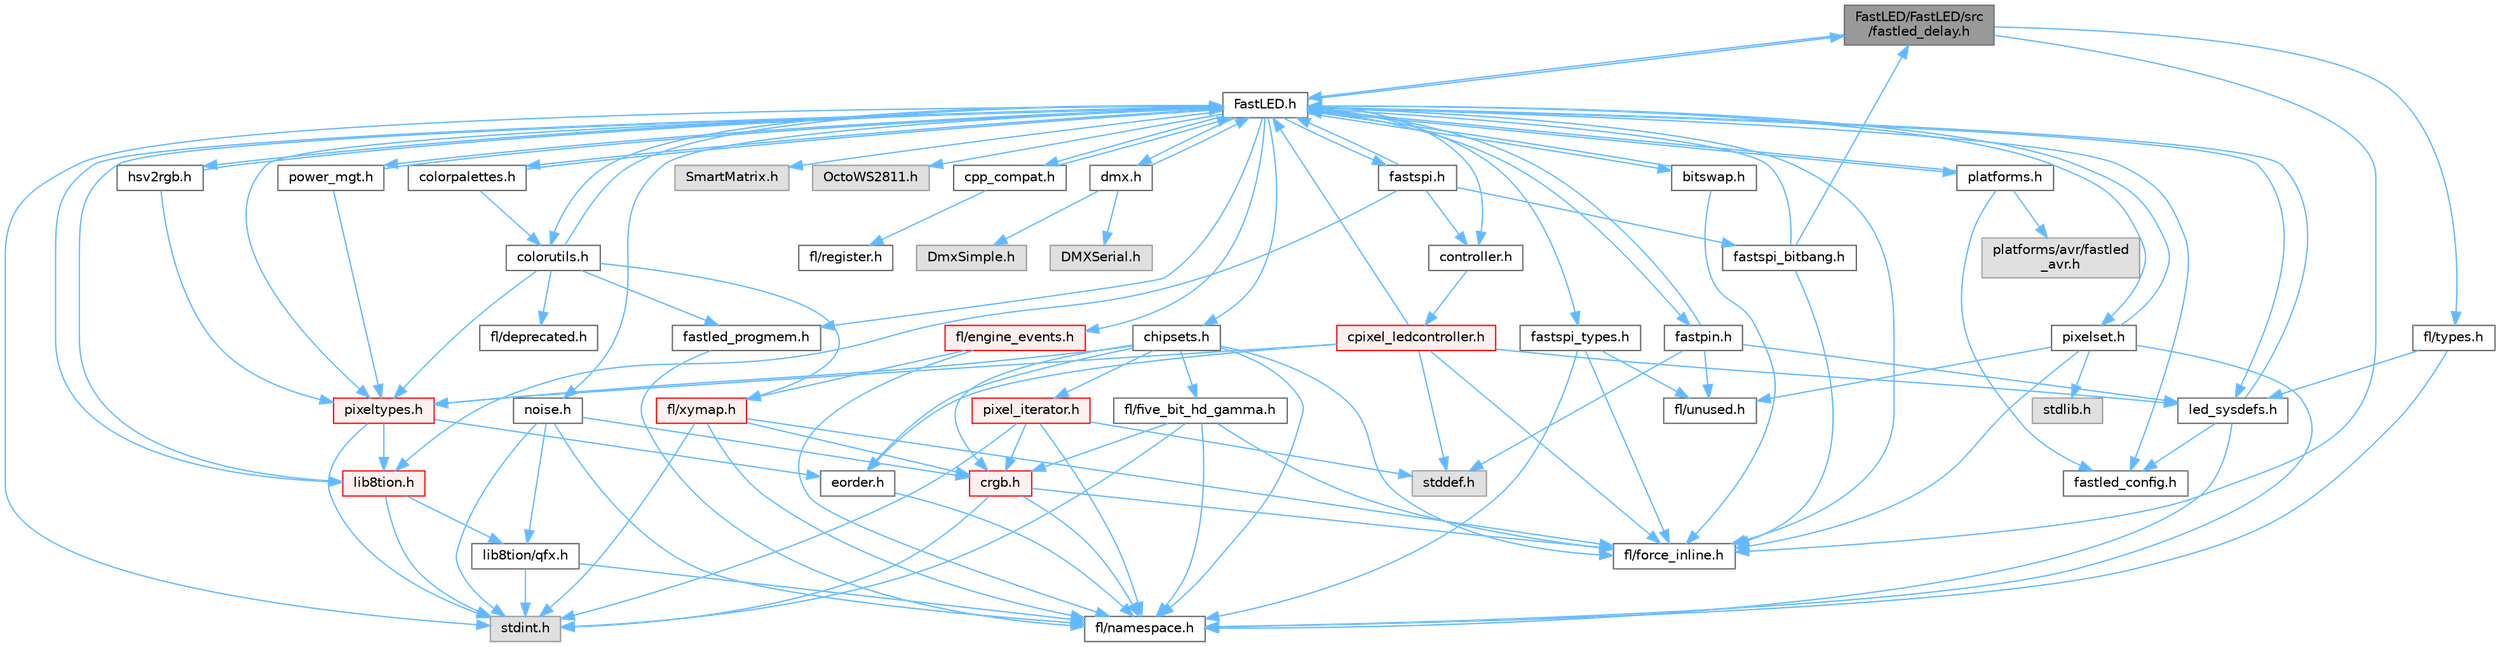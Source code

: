 digraph "FastLED/FastLED/src/fastled_delay.h"
{
 // LATEX_PDF_SIZE
  bgcolor="transparent";
  edge [fontname=Helvetica,fontsize=10,labelfontname=Helvetica,labelfontsize=10];
  node [fontname=Helvetica,fontsize=10,shape=box,height=0.2,width=0.4];
  Node1 [id="Node000001",label="FastLED/FastLED/src\l/fastled_delay.h",height=0.2,width=0.4,color="gray40", fillcolor="grey60", style="filled", fontcolor="black",tooltip="Utility functions and classes for managing delay cycles."];
  Node1 -> Node2 [id="edge1_Node000001_Node000002",color="steelblue1",style="solid",tooltip=" "];
  Node2 [id="Node000002",label="FastLED.h",height=0.2,width=0.4,color="grey40", fillcolor="white", style="filled",URL="$db/d97/_fast_l_e_d_8h.html",tooltip="central include file for FastLED, defines the CFastLED class/object"];
  Node2 -> Node3 [id="edge2_Node000002_Node000003",color="steelblue1",style="solid",tooltip=" "];
  Node3 [id="Node000003",label="stdint.h",height=0.2,width=0.4,color="grey60", fillcolor="#E0E0E0", style="filled",tooltip=" "];
  Node2 -> Node4 [id="edge3_Node000002_Node000004",color="steelblue1",style="solid",tooltip=" "];
  Node4 [id="Node000004",label="SmartMatrix.h",height=0.2,width=0.4,color="grey60", fillcolor="#E0E0E0", style="filled",tooltip=" "];
  Node2 -> Node5 [id="edge4_Node000002_Node000005",color="steelblue1",style="solid",tooltip=" "];
  Node5 [id="Node000005",label="OctoWS2811.h",height=0.2,width=0.4,color="grey60", fillcolor="#E0E0E0", style="filled",tooltip=" "];
  Node2 -> Node6 [id="edge5_Node000002_Node000006",color="steelblue1",style="solid",tooltip=" "];
  Node6 [id="Node000006",label="fl/force_inline.h",height=0.2,width=0.4,color="grey40", fillcolor="white", style="filled",URL="$d8/d2d/fl_2force__inline_8h.html",tooltip=" "];
  Node2 -> Node7 [id="edge6_Node000002_Node000007",color="steelblue1",style="solid",tooltip=" "];
  Node7 [id="Node000007",label="cpp_compat.h",height=0.2,width=0.4,color="grey40", fillcolor="white", style="filled",URL="$d9/d13/cpp__compat_8h.html",tooltip="Compatibility functions based on C++ version."];
  Node7 -> Node2 [id="edge7_Node000007_Node000002",color="steelblue1",style="solid",tooltip=" "];
  Node7 -> Node8 [id="edge8_Node000007_Node000008",color="steelblue1",style="solid",tooltip=" "];
  Node8 [id="Node000008",label="fl/register.h",height=0.2,width=0.4,color="grey40", fillcolor="white", style="filled",URL="$d8/dc1/fl_2register_8h.html",tooltip=" "];
  Node2 -> Node9 [id="edge9_Node000002_Node000009",color="steelblue1",style="solid",tooltip=" "];
  Node9 [id="Node000009",label="fastled_config.h",height=0.2,width=0.4,color="grey40", fillcolor="white", style="filled",URL="$d5/d11/fastled__config_8h.html",tooltip="Contains definitions that can be used to configure FastLED at compile time."];
  Node2 -> Node10 [id="edge10_Node000002_Node000010",color="steelblue1",style="solid",tooltip=" "];
  Node10 [id="Node000010",label="led_sysdefs.h",height=0.2,width=0.4,color="grey40", fillcolor="white", style="filled",URL="$d9/d3e/led__sysdefs_8h.html",tooltip="Determines which platform system definitions to include."];
  Node10 -> Node2 [id="edge11_Node000010_Node000002",color="steelblue1",style="solid",tooltip=" "];
  Node10 -> Node9 [id="edge12_Node000010_Node000009",color="steelblue1",style="solid",tooltip=" "];
  Node10 -> Node11 [id="edge13_Node000010_Node000011",color="steelblue1",style="solid",tooltip=" "];
  Node11 [id="Node000011",label="fl/namespace.h",height=0.2,width=0.4,color="grey40", fillcolor="white", style="filled",URL="$df/d2a/namespace_8h.html",tooltip="Implements the FastLED namespace macros."];
  Node2 -> Node1 [id="edge14_Node000002_Node000001",color="steelblue1",style="solid",tooltip=" "];
  Node2 -> Node12 [id="edge15_Node000002_Node000012",color="steelblue1",style="solid",tooltip=" "];
  Node12 [id="Node000012",label="bitswap.h",height=0.2,width=0.4,color="grey40", fillcolor="white", style="filled",URL="$de/ded/bitswap_8h.html",tooltip="Functions for doing a rotation of bits/bytes used by parallel output."];
  Node12 -> Node2 [id="edge16_Node000012_Node000002",color="steelblue1",style="solid",tooltip=" "];
  Node12 -> Node6 [id="edge17_Node000012_Node000006",color="steelblue1",style="solid",tooltip=" "];
  Node2 -> Node13 [id="edge18_Node000002_Node000013",color="steelblue1",style="solid",tooltip=" "];
  Node13 [id="Node000013",label="controller.h",height=0.2,width=0.4,color="grey40", fillcolor="white", style="filled",URL="$d2/dd9/controller_8h.html",tooltip="deprecated: base definitions used by led controllers for writing out led data"];
  Node13 -> Node14 [id="edge19_Node000013_Node000014",color="steelblue1",style="solid",tooltip=" "];
  Node14 [id="Node000014",label="cpixel_ledcontroller.h",height=0.2,width=0.4,color="red", fillcolor="#FFF0F0", style="filled",URL="$d9/d57/cpixel__ledcontroller_8h.html",tooltip="defines the templated version of the CLEDController class"];
  Node14 -> Node15 [id="edge20_Node000014_Node000015",color="steelblue1",style="solid",tooltip=" "];
  Node15 [id="Node000015",label="stddef.h",height=0.2,width=0.4,color="grey60", fillcolor="#E0E0E0", style="filled",tooltip=" "];
  Node14 -> Node2 [id="edge21_Node000014_Node000002",color="steelblue1",style="solid",tooltip=" "];
  Node14 -> Node10 [id="edge22_Node000014_Node000010",color="steelblue1",style="solid",tooltip=" "];
  Node14 -> Node16 [id="edge23_Node000014_Node000016",color="steelblue1",style="solid",tooltip=" "];
  Node16 [id="Node000016",label="pixeltypes.h",height=0.2,width=0.4,color="red", fillcolor="#FFF0F0", style="filled",URL="$d2/dba/pixeltypes_8h.html",tooltip="Includes defintions for RGB and HSV pixels."];
  Node16 -> Node3 [id="edge24_Node000016_Node000003",color="steelblue1",style="solid",tooltip=" "];
  Node16 -> Node17 [id="edge25_Node000016_Node000017",color="steelblue1",style="solid",tooltip=" "];
  Node17 [id="Node000017",label="lib8tion.h",height=0.2,width=0.4,color="red", fillcolor="#FFF0F0", style="filled",URL="$df/da5/lib8tion_8h.html",tooltip="Fast, efficient 8-bit math functions specifically designed for high-performance LED programming."];
  Node17 -> Node2 [id="edge26_Node000017_Node000002",color="steelblue1",style="solid",tooltip=" "];
  Node17 -> Node3 [id="edge27_Node000017_Node000003",color="steelblue1",style="solid",tooltip=" "];
  Node17 -> Node20 [id="edge28_Node000017_Node000020",color="steelblue1",style="solid",tooltip=" "];
  Node20 [id="Node000020",label="lib8tion/qfx.h",height=0.2,width=0.4,color="grey40", fillcolor="white", style="filled",URL="$d2/d19/qfx_8h.html",tooltip=" "];
  Node20 -> Node3 [id="edge29_Node000020_Node000003",color="steelblue1",style="solid",tooltip=" "];
  Node20 -> Node11 [id="edge30_Node000020_Node000011",color="steelblue1",style="solid",tooltip=" "];
  Node16 -> Node31 [id="edge31_Node000016_Node000031",color="steelblue1",style="solid",tooltip=" "];
  Node31 [id="Node000031",label="eorder.h",height=0.2,width=0.4,color="grey40", fillcolor="white", style="filled",URL="$db/d07/eorder_8h.html",tooltip="Defines color channel ordering enumerations."];
  Node31 -> Node11 [id="edge32_Node000031_Node000011",color="steelblue1",style="solid",tooltip=" "];
  Node14 -> Node31 [id="edge33_Node000014_Node000031",color="steelblue1",style="solid",tooltip=" "];
  Node14 -> Node6 [id="edge34_Node000014_Node000006",color="steelblue1",style="solid",tooltip=" "];
  Node2 -> Node61 [id="edge35_Node000002_Node000061",color="steelblue1",style="solid",tooltip=" "];
  Node61 [id="Node000061",label="fastpin.h",height=0.2,width=0.4,color="grey40", fillcolor="white", style="filled",URL="$db/d65/fastpin_8h.html",tooltip="Class base definitions for defining fast pin access."];
  Node61 -> Node2 [id="edge36_Node000061_Node000002",color="steelblue1",style="solid",tooltip=" "];
  Node61 -> Node10 [id="edge37_Node000061_Node000010",color="steelblue1",style="solid",tooltip=" "];
  Node61 -> Node15 [id="edge38_Node000061_Node000015",color="steelblue1",style="solid",tooltip=" "];
  Node61 -> Node46 [id="edge39_Node000061_Node000046",color="steelblue1",style="solid",tooltip=" "];
  Node46 [id="Node000046",label="fl/unused.h",height=0.2,width=0.4,color="grey40", fillcolor="white", style="filled",URL="$d8/d4b/unused_8h.html",tooltip=" "];
  Node2 -> Node62 [id="edge40_Node000002_Node000062",color="steelblue1",style="solid",tooltip=" "];
  Node62 [id="Node000062",label="fastspi_types.h",height=0.2,width=0.4,color="grey40", fillcolor="white", style="filled",URL="$d2/ddb/fastspi__types_8h.html",tooltip="Data types and constants used by SPI interfaces."];
  Node62 -> Node6 [id="edge41_Node000062_Node000006",color="steelblue1",style="solid",tooltip=" "];
  Node62 -> Node11 [id="edge42_Node000062_Node000011",color="steelblue1",style="solid",tooltip=" "];
  Node62 -> Node46 [id="edge43_Node000062_Node000046",color="steelblue1",style="solid",tooltip=" "];
  Node2 -> Node63 [id="edge44_Node000002_Node000063",color="steelblue1",style="solid",tooltip=" "];
  Node63 [id="Node000063",label="dmx.h",height=0.2,width=0.4,color="grey40", fillcolor="white", style="filled",URL="$d3/de1/dmx_8h.html",tooltip="Defines the DMX512-based LED controllers."];
  Node63 -> Node2 [id="edge45_Node000063_Node000002",color="steelblue1",style="solid",tooltip=" "];
  Node63 -> Node64 [id="edge46_Node000063_Node000064",color="steelblue1",style="solid",tooltip=" "];
  Node64 [id="Node000064",label="DmxSimple.h",height=0.2,width=0.4,color="grey60", fillcolor="#E0E0E0", style="filled",tooltip=" "];
  Node63 -> Node65 [id="edge47_Node000063_Node000065",color="steelblue1",style="solid",tooltip=" "];
  Node65 [id="Node000065",label="DMXSerial.h",height=0.2,width=0.4,color="grey60", fillcolor="#E0E0E0", style="filled",tooltip=" "];
  Node2 -> Node66 [id="edge48_Node000002_Node000066",color="steelblue1",style="solid",tooltip=" "];
  Node66 [id="Node000066",label="platforms.h",height=0.2,width=0.4,color="grey40", fillcolor="white", style="filled",URL="$da/dc9/platforms_8h.html",tooltip="Determines which platforms headers to include."];
  Node66 -> Node2 [id="edge49_Node000066_Node000002",color="steelblue1",style="solid",tooltip=" "];
  Node66 -> Node9 [id="edge50_Node000066_Node000009",color="steelblue1",style="solid",tooltip=" "];
  Node66 -> Node67 [id="edge51_Node000066_Node000067",color="steelblue1",style="solid",tooltip=" "];
  Node67 [id="Node000067",label="platforms/avr/fastled\l_avr.h",height=0.2,width=0.4,color="grey60", fillcolor="#E0E0E0", style="filled",tooltip=" "];
  Node2 -> Node68 [id="edge52_Node000002_Node000068",color="steelblue1",style="solid",tooltip=" "];
  Node68 [id="Node000068",label="fastled_progmem.h",height=0.2,width=0.4,color="grey40", fillcolor="white", style="filled",URL="$df/dab/fastled__progmem_8h.html",tooltip="Wrapper definitions to allow seamless use of PROGMEM in environments that have it."];
  Node68 -> Node11 [id="edge53_Node000068_Node000011",color="steelblue1",style="solid",tooltip=" "];
  Node2 -> Node17 [id="edge54_Node000002_Node000017",color="steelblue1",style="solid",tooltip=" "];
  Node2 -> Node16 [id="edge55_Node000002_Node000016",color="steelblue1",style="solid",tooltip=" "];
  Node2 -> Node69 [id="edge56_Node000002_Node000069",color="steelblue1",style="solid",tooltip=" "];
  Node69 [id="Node000069",label="hsv2rgb.h",height=0.2,width=0.4,color="grey40", fillcolor="white", style="filled",URL="$de/d9a/hsv2rgb_8h.html",tooltip="Functions to convert from the HSV colorspace to the RGB colorspace."];
  Node69 -> Node2 [id="edge57_Node000069_Node000002",color="steelblue1",style="solid",tooltip=" "];
  Node69 -> Node16 [id="edge58_Node000069_Node000016",color="steelblue1",style="solid",tooltip=" "];
  Node2 -> Node70 [id="edge59_Node000002_Node000070",color="steelblue1",style="solid",tooltip=" "];
  Node70 [id="Node000070",label="colorutils.h",height=0.2,width=0.4,color="grey40", fillcolor="white", style="filled",URL="$d1/dfb/colorutils_8h.html",tooltip="Utility functions for color fill, palettes, blending, and more."];
  Node70 -> Node2 [id="edge60_Node000070_Node000002",color="steelblue1",style="solid",tooltip=" "];
  Node70 -> Node16 [id="edge61_Node000070_Node000016",color="steelblue1",style="solid",tooltip=" "];
  Node70 -> Node68 [id="edge62_Node000070_Node000068",color="steelblue1",style="solid",tooltip=" "];
  Node70 -> Node49 [id="edge63_Node000070_Node000049",color="steelblue1",style="solid",tooltip=" "];
  Node49 [id="Node000049",label="fl/xymap.h",height=0.2,width=0.4,color="red", fillcolor="#FFF0F0", style="filled",URL="$d6/dc9/fl_2xymap_8h.html",tooltip=" "];
  Node49 -> Node3 [id="edge64_Node000049_Node000003",color="steelblue1",style="solid",tooltip=" "];
  Node49 -> Node24 [id="edge65_Node000049_Node000024",color="steelblue1",style="solid",tooltip=" "];
  Node24 [id="Node000024",label="crgb.h",height=0.2,width=0.4,color="red", fillcolor="#FFF0F0", style="filled",URL="$db/dd1/crgb_8h.html",tooltip="Defines the red, green, and blue (RGB) pixel struct."];
  Node24 -> Node3 [id="edge66_Node000024_Node000003",color="steelblue1",style="solid",tooltip=" "];
  Node24 -> Node11 [id="edge67_Node000024_Node000011",color="steelblue1",style="solid",tooltip=" "];
  Node24 -> Node6 [id="edge68_Node000024_Node000006",color="steelblue1",style="solid",tooltip=" "];
  Node49 -> Node6 [id="edge69_Node000049_Node000006",color="steelblue1",style="solid",tooltip=" "];
  Node49 -> Node11 [id="edge70_Node000049_Node000011",color="steelblue1",style="solid",tooltip=" "];
  Node70 -> Node71 [id="edge71_Node000070_Node000071",color="steelblue1",style="solid",tooltip=" "];
  Node71 [id="Node000071",label="fl/deprecated.h",height=0.2,width=0.4,color="grey40", fillcolor="white", style="filled",URL="$d4/dce/deprecated_8h.html",tooltip=" "];
  Node2 -> Node72 [id="edge72_Node000002_Node000072",color="steelblue1",style="solid",tooltip=" "];
  Node72 [id="Node000072",label="pixelset.h",height=0.2,width=0.4,color="grey40", fillcolor="white", style="filled",URL="$d4/d46/pixelset_8h.html",tooltip="Declares classes for managing logical groups of LEDs."];
  Node72 -> Node2 [id="edge73_Node000072_Node000002",color="steelblue1",style="solid",tooltip=" "];
  Node72 -> Node6 [id="edge74_Node000072_Node000006",color="steelblue1",style="solid",tooltip=" "];
  Node72 -> Node46 [id="edge75_Node000072_Node000046",color="steelblue1",style="solid",tooltip=" "];
  Node72 -> Node73 [id="edge76_Node000072_Node000073",color="steelblue1",style="solid",tooltip=" "];
  Node73 [id="Node000073",label="stdlib.h",height=0.2,width=0.4,color="grey60", fillcolor="#E0E0E0", style="filled",tooltip=" "];
  Node72 -> Node11 [id="edge77_Node000072_Node000011",color="steelblue1",style="solid",tooltip=" "];
  Node2 -> Node74 [id="edge78_Node000002_Node000074",color="steelblue1",style="solid",tooltip=" "];
  Node74 [id="Node000074",label="colorpalettes.h",height=0.2,width=0.4,color="grey40", fillcolor="white", style="filled",URL="$dc/dcc/colorpalettes_8h.html",tooltip="Declarations for the predefined color palettes supplied by FastLED."];
  Node74 -> Node2 [id="edge79_Node000074_Node000002",color="steelblue1",style="solid",tooltip=" "];
  Node74 -> Node70 [id="edge80_Node000074_Node000070",color="steelblue1",style="solid",tooltip=" "];
  Node2 -> Node75 [id="edge81_Node000002_Node000075",color="steelblue1",style="solid",tooltip=" "];
  Node75 [id="Node000075",label="noise.h",height=0.2,width=0.4,color="grey40", fillcolor="white", style="filled",URL="$d1/d31/noise_8h.html",tooltip="Functions to generate and fill arrays with noise."];
  Node75 -> Node3 [id="edge82_Node000075_Node000003",color="steelblue1",style="solid",tooltip=" "];
  Node75 -> Node24 [id="edge83_Node000075_Node000024",color="steelblue1",style="solid",tooltip=" "];
  Node75 -> Node11 [id="edge84_Node000075_Node000011",color="steelblue1",style="solid",tooltip=" "];
  Node75 -> Node20 [id="edge85_Node000075_Node000020",color="steelblue1",style="solid",tooltip=" "];
  Node2 -> Node76 [id="edge86_Node000002_Node000076",color="steelblue1",style="solid",tooltip=" "];
  Node76 [id="Node000076",label="power_mgt.h",height=0.2,width=0.4,color="grey40", fillcolor="white", style="filled",URL="$dc/d5b/power__mgt_8h.html",tooltip="Functions to limit the power used by FastLED."];
  Node76 -> Node2 [id="edge87_Node000076_Node000002",color="steelblue1",style="solid",tooltip=" "];
  Node76 -> Node16 [id="edge88_Node000076_Node000016",color="steelblue1",style="solid",tooltip=" "];
  Node2 -> Node77 [id="edge89_Node000002_Node000077",color="steelblue1",style="solid",tooltip=" "];
  Node77 [id="Node000077",label="fastspi.h",height=0.2,width=0.4,color="grey40", fillcolor="white", style="filled",URL="$d6/ddc/fastspi_8h.html",tooltip="Serial peripheral interface (SPI) definitions per platform."];
  Node77 -> Node2 [id="edge90_Node000077_Node000002",color="steelblue1",style="solid",tooltip=" "];
  Node77 -> Node13 [id="edge91_Node000077_Node000013",color="steelblue1",style="solid",tooltip=" "];
  Node77 -> Node17 [id="edge92_Node000077_Node000017",color="steelblue1",style="solid",tooltip=" "];
  Node77 -> Node78 [id="edge93_Node000077_Node000078",color="steelblue1",style="solid",tooltip=" "];
  Node78 [id="Node000078",label="fastspi_bitbang.h",height=0.2,width=0.4,color="grey40", fillcolor="white", style="filled",URL="$d9/d8d/fastspi__bitbang_8h.html",tooltip="Software SPI (aka bit-banging) support."];
  Node78 -> Node2 [id="edge94_Node000078_Node000002",color="steelblue1",style="solid",tooltip=" "];
  Node78 -> Node1 [id="edge95_Node000078_Node000001",color="steelblue1",style="solid",tooltip=" "];
  Node78 -> Node6 [id="edge96_Node000078_Node000006",color="steelblue1",style="solid",tooltip=" "];
  Node2 -> Node79 [id="edge97_Node000002_Node000079",color="steelblue1",style="solid",tooltip=" "];
  Node79 [id="Node000079",label="chipsets.h",height=0.2,width=0.4,color="grey40", fillcolor="white", style="filled",URL="$db/d66/chipsets_8h.html",tooltip="Contains the bulk of the definitions for the various LED chipsets supported."];
  Node79 -> Node16 [id="edge98_Node000079_Node000016",color="steelblue1",style="solid",tooltip=" "];
  Node79 -> Node42 [id="edge99_Node000079_Node000042",color="steelblue1",style="solid",tooltip=" "];
  Node42 [id="Node000042",label="fl/five_bit_hd_gamma.h",height=0.2,width=0.4,color="grey40", fillcolor="white", style="filled",URL="$dc/d44/five__bit__hd__gamma_8h.html",tooltip="Declares functions for five-bit gamma correction."];
  Node42 -> Node3 [id="edge100_Node000042_Node000003",color="steelblue1",style="solid",tooltip=" "];
  Node42 -> Node11 [id="edge101_Node000042_Node000011",color="steelblue1",style="solid",tooltip=" "];
  Node42 -> Node6 [id="edge102_Node000042_Node000006",color="steelblue1",style="solid",tooltip=" "];
  Node42 -> Node24 [id="edge103_Node000042_Node000024",color="steelblue1",style="solid",tooltip=" "];
  Node79 -> Node6 [id="edge104_Node000079_Node000006",color="steelblue1",style="solid",tooltip=" "];
  Node79 -> Node44 [id="edge105_Node000079_Node000044",color="steelblue1",style="solid",tooltip=" "];
  Node44 [id="Node000044",label="pixel_iterator.h",height=0.2,width=0.4,color="red", fillcolor="#FFF0F0", style="filled",URL="$d8/d6c/pixel__iterator_8h.html",tooltip="Non-templated low level pixel data writing class."];
  Node44 -> Node15 [id="edge106_Node000044_Node000015",color="steelblue1",style="solid",tooltip=" "];
  Node44 -> Node3 [id="edge107_Node000044_Node000003",color="steelblue1",style="solid",tooltip=" "];
  Node44 -> Node11 [id="edge108_Node000044_Node000011",color="steelblue1",style="solid",tooltip=" "];
  Node44 -> Node24 [id="edge109_Node000044_Node000024",color="steelblue1",style="solid",tooltip=" "];
  Node79 -> Node24 [id="edge110_Node000079_Node000024",color="steelblue1",style="solid",tooltip=" "];
  Node79 -> Node31 [id="edge111_Node000079_Node000031",color="steelblue1",style="solid",tooltip=" "];
  Node79 -> Node11 [id="edge112_Node000079_Node000011",color="steelblue1",style="solid",tooltip=" "];
  Node2 -> Node47 [id="edge113_Node000002_Node000047",color="steelblue1",style="solid",tooltip=" "];
  Node47 [id="Node000047",label="fl/engine_events.h",height=0.2,width=0.4,color="red", fillcolor="#FFF0F0", style="filled",URL="$dc/dd9/fl_2engine__events_8h.html",tooltip=" "];
  Node47 -> Node49 [id="edge114_Node000047_Node000049",color="steelblue1",style="solid",tooltip=" "];
  Node47 -> Node11 [id="edge115_Node000047_Node000011",color="steelblue1",style="solid",tooltip=" "];
  Node1 -> Node80 [id="edge116_Node000001_Node000080",color="steelblue1",style="solid",tooltip=" "];
  Node80 [id="Node000080",label="fl/types.h",height=0.2,width=0.4,color="grey40", fillcolor="white", style="filled",URL="$d7/da1/fl_2types_8h.html",tooltip=" "];
  Node80 -> Node10 [id="edge117_Node000080_Node000010",color="steelblue1",style="solid",tooltip=" "];
  Node80 -> Node11 [id="edge118_Node000080_Node000011",color="steelblue1",style="solid",tooltip=" "];
  Node1 -> Node6 [id="edge119_Node000001_Node000006",color="steelblue1",style="solid",tooltip=" "];
}
